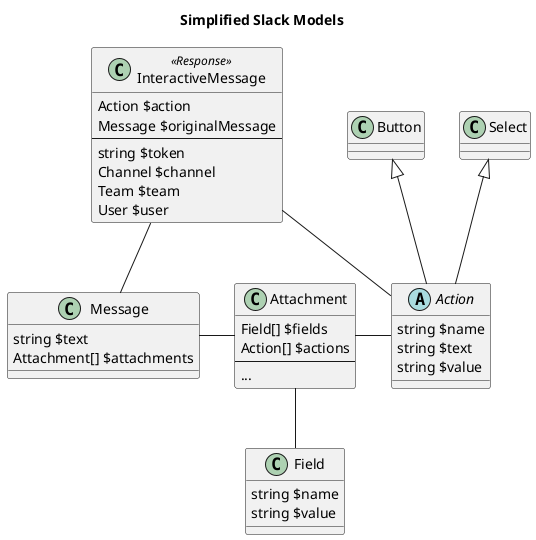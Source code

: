 @startuml

title Simplified Slack Models

class Attachment {
    Field[] $fields
    Action[] $actions
    ----
    ...
}

abstract class Action {
    string $name
    string $text
    string $value
}

Button <|-- Action
Select <|-- Action

class Field {
    string $name
    string $value
}

class Message {
    string $text
    Attachment[] $attachments
}

class InteractiveMessage <<Response>> {
    Action $action
    Message $originalMessage
    ---
    string $token
    Channel $channel
    Team $team
    User $user
}


Message - Attachment
Attachment - Action
Attachment -- Field

InteractiveMessage -- Action
InteractiveMessage -- Message

@enduml
